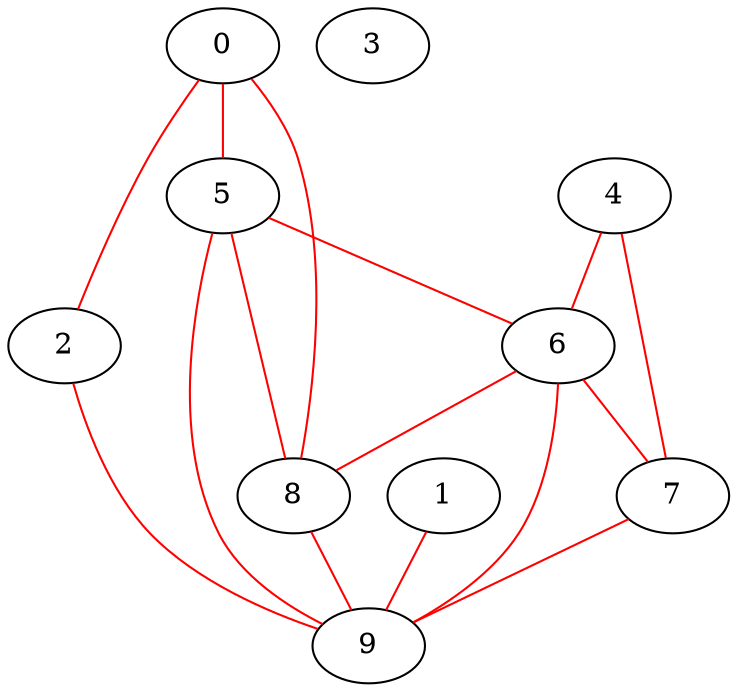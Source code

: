 graph four {
      0 -- 2  [color = red] ;
      0 -- 5  [color = red] ;
      0 -- 8  [color = red] ;
      1 -- 9  [color = red] ;
      2 -- 9  [color = red] ;
      3 ;
      4 -- 6  [color = red] ;
      4 -- 7  [color = red] ;
      5 -- 6  [color = red] ;
      5 -- 8  [color = red] ;
      5 -- 9  [color = red] ;
      6 -- 7  [color = red] ;
      6 -- 8  [color = red] ;
      6 -- 9  [color = red] ;
      7 -- 9  [color = red] ;
      8 -- 9  [color = red] ;
      9 
}